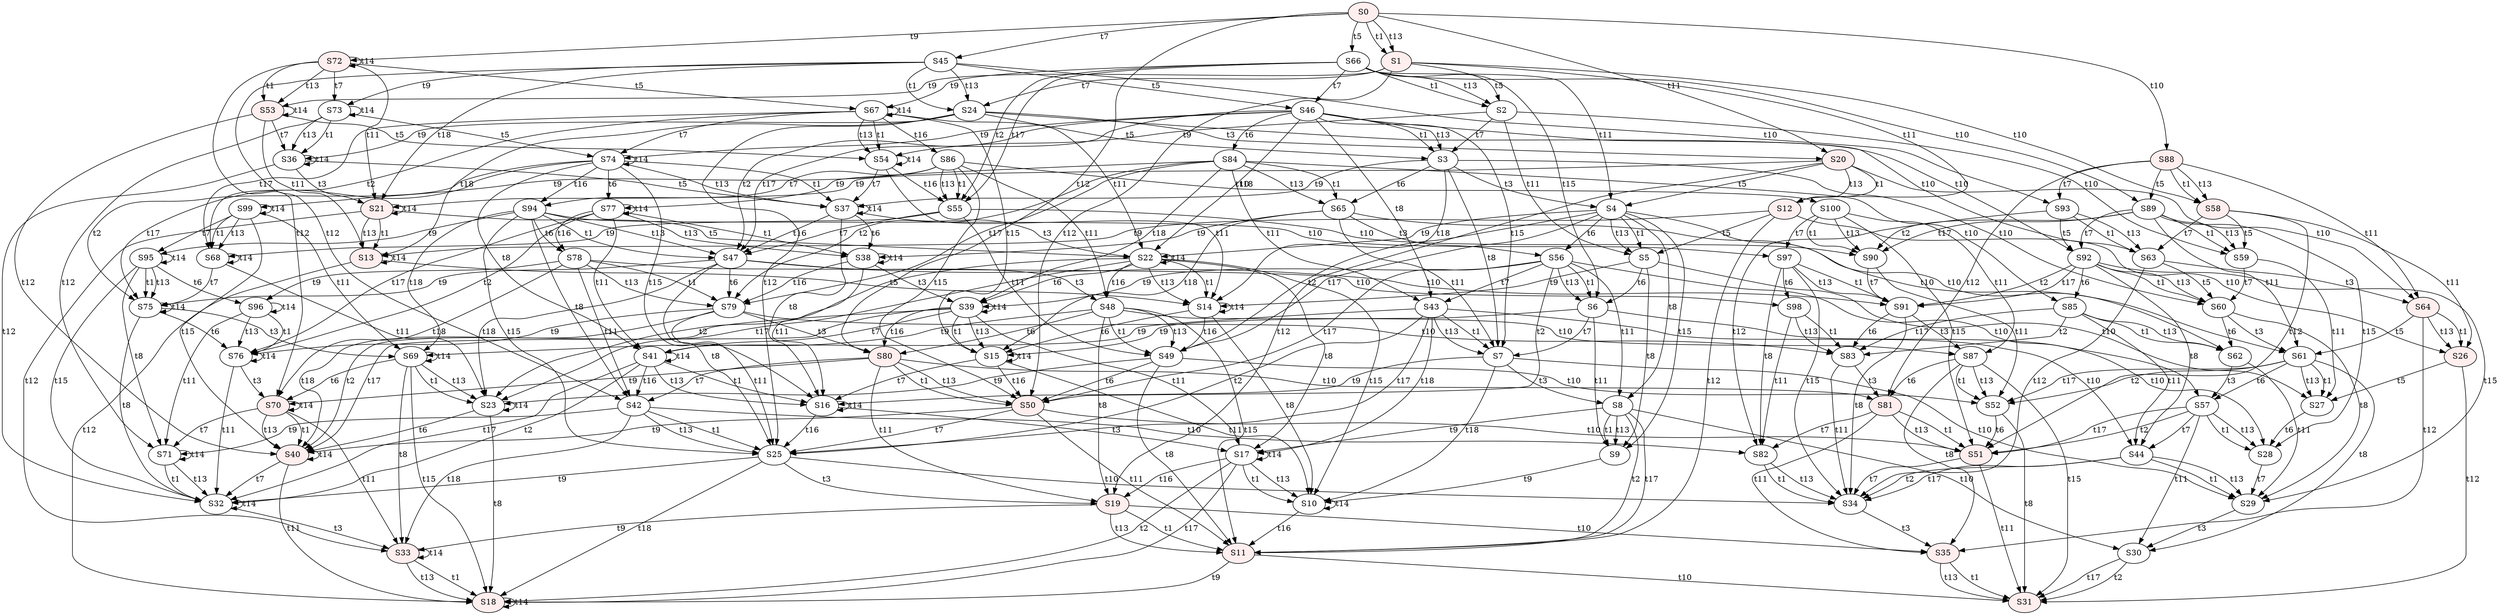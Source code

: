 digraph "SCdebug/0" {
node [fillcolor="#FFFFFF"]; S48 ;
node [fillcolor="#FFFFFF"]; S46 ;
node [fillcolor="#FFFFFF"]; S43 ;
node [fillcolor="#FFFFFF"]; S42 ;
node [style=filled fillcolor="#FFEEEE"]; S19 ;
node [fillcolor="#FFFFFF"]; S4 ;
node [fillcolor="#FFFFFF"]; S8 ;
node [fillcolor="#FFFFFF"]; S94 ;
node [fillcolor="#FFFFFF"]; S41 ;
node [style=filled fillcolor="#FFEEEE"]; S33 ;
node [fillcolor="#FFFFFF"]; S22 ;
node [fillcolor="#FFFFFF"]; S17 ;
node [fillcolor="#FFFFFF"]; S69 ;
node [fillcolor="#FFFFFF"]; S71 ;
node [fillcolor="#FFFFFF"]; S74 ;
node [fillcolor="#FFFFFF"]; S95 ;
node [fillcolor="#FFFFFF"]; S44 ;
node [style=filled fillcolor="#FFEEEE"]; S35 ;
node [fillcolor="#FFFFFF"]; S30 ;
node [fillcolor="#FFFFFF"]; S61 ;
node [fillcolor="#FFFFFF"]; S82 ;
node [fillcolor="#FFFFFF"]; S87 ;
node [fillcolor="#FFFFFF"]; S92 ;
node [fillcolor="#FFFFFF"]; S97 ;
node [style=filled fillcolor="#FFEEEE"]; S1 ;
node [style=filled fillcolor="#FFEEEE"]; S53 ;
node [style=filled fillcolor="#FFEEEE"]; S58 ;
node [fillcolor="#FFFFFF"]; S24 ;
node [style=filled fillcolor="#FFEEEE"]; S12 ;
node [fillcolor="#FFFFFF"]; S36 ;
node [style=filled fillcolor="#FFEEEE"]; S13 ;
node [style=filled fillcolor="#FFEEEE"]; S26 ;
node [fillcolor="#FFFFFF"]; S63 ;
node [style=filled fillcolor="#FFEEEE"]; S0 ;
node [style=filled fillcolor="#FFEEEE"]; S72 ;
node [style=filled fillcolor="#FFEEEE"]; S88 ;
node [fillcolor="#FFFFFF"]; S45 ;
node [style=filled fillcolor="#FFEEEE"]; S20 ;
node [style=filled fillcolor="#FFEEEE"]; S21 ;
node [fillcolor="#FFFFFF"]; S73 ;
node [style=filled fillcolor="#FFEEEE"]; S64 ;
node [fillcolor="#FFFFFF"]; S93 ;
node [fillcolor="#FFFFFF"]; S55 ;
node [style=filled fillcolor="#FFEEEE"]; S50 ;
node [fillcolor="#FFFFFF"]; S2 ;
node [fillcolor="#FFFFFF"]; S6 ;
node [fillcolor="#FFFFFF"]; S65 ;
node [fillcolor="#FFFFFF"]; S79 ;
node [fillcolor="#FFFFFF"]; S54 ;
node [style=filled fillcolor="#FFEEEE"]; S40 ;
node [fillcolor="#FFFFFF"]; S38 ;
node [fillcolor="#FFFFFF"]; S15 ;
node [fillcolor="#FFFFFF"]; S68 ;
node [fillcolor="#FFFFFF"]; S76 ;
node [style=filled fillcolor="#FFEEEE"]; S51 ;
node [fillcolor="#FFFFFF"]; S28 ;
node [fillcolor="#FFFFFF"]; S59 ;
node [fillcolor="#FFFFFF"]; S62 ;
node [fillcolor="#FFFFFF"]; S83 ;
node [fillcolor="#FFFFFF"]; S90 ;
node [fillcolor="#FFFFFF"]; S49 ;
node [fillcolor="#FFFFFF"]; S47 ;
node [fillcolor="#FFFFFF"]; S25 ;
node [fillcolor="#FFFFFF"]; S3 ;
node [fillcolor="#FFFFFF"]; S5 ;
node [fillcolor="#FFFFFF"]; S7 ;
node [fillcolor="#FFFFFF"]; S9 ;
node [style=filled fillcolor="#FFEEEE"]; S11 ;
node [fillcolor="#FFFFFF"]; S37 ;
node [fillcolor="#FFFFFF"]; S32 ;
node [fillcolor="#FFFFFF"]; S23 ;
node [fillcolor="#FFFFFF"]; S10 ;
node [fillcolor="#FFFFFF"]; S14 ;
node [fillcolor="#FFFFFF"]; S16 ;
node [style=filled fillcolor="#FFEEEE"]; S18 ;
node [fillcolor="#FFFFFF"]; S75 ;
node [fillcolor="#FFFFFF"]; S52 ;
node [fillcolor="#FFFFFF"]; S34 ;
node [style=filled fillcolor="#FFEEEE"]; S31 ;
node [fillcolor="#FFFFFF"]; S29 ;
node [fillcolor="#FFFFFF"]; S27 ;
node [fillcolor="#FFFFFF"]; S60 ;
node [fillcolor="#FFFFFF"]; S91 ;
node [fillcolor="#FFFFFF"]; S56 ;
node [fillcolor="#FFFFFF"]; S66 ;
node [fillcolor="#FFFFFF"]; S78 ;
node [style=filled fillcolor="#FFEEEE"]; S80 ;
node [fillcolor="#FFFFFF"]; S84 ;
node [fillcolor="#FFFFFF"]; S86 ;
node [fillcolor="#FFFFFF"]; S39 ;
node [fillcolor="#FFFFFF"]; S67 ;
node [style=filled fillcolor="#FFEEEE"]; S70 ;
node [fillcolor="#FFFFFF"]; S77 ;
node [fillcolor="#FFFFFF"]; S96 ;
node [fillcolor="#FFFFFF"]; S99 ;
node [fillcolor="#FFFFFF"]; S57 ;
node [style=filled fillcolor="#FFEEEE"]; S81 ;
node [fillcolor="#FFFFFF"]; S85 ;
node [fillcolor="#FFFFFF"]; S89 ;
node [fillcolor="#FFFFFF"]; S98 ;
node [fillcolor="#FFFFFF"]; S100 ;
S48 -> S80 [label=t6]
S48 -> S49 [label=t1]
S48 -> S49 [label=t13]
S48 -> S11 [label=t15]
S48 -> S87 [label=t10]
S48 -> S69 [label=t9]
S48 -> S19 [label=t8]
S46 -> S84 [label=t6]
S46 -> S47 [label=t2]
S46 -> S47 [label=t17]
S46 -> S3 [label=t1]
S46 -> S3 [label=t13]
S46 -> S7 [label=t15]
S46 -> S92 [label=t10]
S46 -> S22 [label=t18]
S46 -> S74 [label=t9]
S46 -> S43 [label=t8]
S43 -> S25 [label=t2]
S43 -> S25 [label=t17]
S43 -> S7 [label=t1]
S43 -> S7 [label=t13]
S43 -> S44 [label=t10]
S43 -> S41 [label=t9]
S43 -> S17 [label=t18]
S42 -> S25 [label=t1]
S42 -> S25 [label=t13]
S42 -> S82 [label=t10]
S42 -> S33 [label=t18]
S42 -> S71 [label=t9]
S19 -> S11 [label=t1]
S19 -> S11 [label=t13]
S19 -> S35 [label=t10]
S19 -> S33 [label=t9]
S4 -> S56 [label=t6]
S4 -> S49 [label=t2]
S4 -> S49 [label=t17]
S4 -> S5 [label=t1]
S4 -> S5 [label=t13]
S4 -> S9 [label=t15]
S4 -> S61 [label=t10]
S4 -> S22 [label=t9]
S4 -> S8 [label=t8]
S8 -> S9 [label=t1]
S8 -> S9 [label=t13]
S8 -> S11 [label=t2]
S8 -> S11 [label=t17]
S8 -> S30 [label=t10]
S8 -> S17 [label=t9]
S94 -> S78 [label=t6]
S94 -> S47 [label=t1]
S94 -> S47 [label=t13]
S94 -> S25 [label=t15]
S94 -> S97 [label=t10]
S94 -> S69 [label=t18]
S94 -> S95 [label=t9]
S94 -> S42 [label=t8]
S41 -> S32 [label=t2]
S41 -> S32 [label=t17]
S41 -> S16 [label=t1]
S41 -> S16 [label=t13]
S41 -> S41 [label=t14]
S41 -> S42 [label=t16]
S33 -> S18 [label=t1]
S33 -> S18 [label=t13]
S33 -> S33 [label=t14]
S22 -> S39 [label=t6]
S22 -> S23 [label=t2]
S22 -> S23 [label=t17]
S22 -> S10 [label=t15]
S22 -> S14 [label=t1]
S22 -> S14 [label=t13]
S22 -> S17 [label=t8]
S22 -> S22 [label=t14]
S22 -> S48 [label=t16]
S17 -> S10 [label=t1]
S17 -> S10 [label=t13]
S17 -> S18 [label=t2]
S17 -> S18 [label=t17]
S17 -> S17 [label=t14]
S17 -> S19 [label=t16]
S69 -> S70 [label=t6]
S69 -> S23 [label=t1]
S69 -> S23 [label=t13]
S69 -> S18 [label=t15]
S69 -> S33 [label=t8]
S69 -> S69 [label=t14]
S71 -> S32 [label=t1]
S71 -> S32 [label=t13]
S71 -> S71 [label=t14]
S74 -> S77 [label=t6]
S74 -> S37 [label=t1]
S74 -> S37 [label=t13]
S74 -> S16 [label=t15]
S74 -> S75 [label=t2]
S74 -> S75 [label=t17]
S74 -> S41 [label=t8]
S74 -> S74 [label=t14]
S74 -> S94 [label=t16]
S95 -> S96 [label=t6]
S95 -> S32 [label=t15]
S95 -> S75 [label=t1]
S95 -> S75 [label=t13]
S95 -> S71 [label=t8]
S95 -> S95 [label=t14]
S44 -> S34 [label=t2]
S44 -> S34 [label=t17]
S44 -> S29 [label=t1]
S44 -> S29 [label=t13]
S35 -> S31 [label=t1]
S35 -> S31 [label=t13]
S30 -> S31 [label=t2]
S30 -> S31 [label=t17]
S61 -> S57 [label=t6]
S61 -> S52 [label=t2]
S61 -> S52 [label=t17]
S61 -> S27 [label=t1]
S61 -> S27 [label=t13]
S61 -> S30 [label=t8]
S82 -> S34 [label=t1]
S82 -> S34 [label=t13]
S87 -> S81 [label=t6]
S87 -> S52 [label=t1]
S87 -> S52 [label=t13]
S87 -> S31 [label=t15]
S87 -> S35 [label=t8]
S92 -> S85 [label=t6]
S92 -> S29 [label=t15]
S92 -> S60 [label=t1]
S92 -> S60 [label=t13]
S92 -> S91 [label=t2]
S92 -> S91 [label=t17]
S92 -> S44 [label=t8]
S97 -> S98 [label=t6]
S97 -> S34 [label=t15]
S97 -> S91 [label=t1]
S97 -> S91 [label=t13]
S97 -> S82 [label=t8]
S1 -> S50 [label=t12]
S1 -> S2 [label=t5]
S1 -> S24 [label=t7]
S1 -> S12 [label=t11]
S1 -> S58 [label=t10]
S1 -> S53 [label=t9]
S53 -> S54 [label=t5]
S53 -> S40 [label=t12]
S53 -> S36 [label=t7]
S53 -> S13 [label=t11]
S53 -> S53 [label=t14]
S58 -> S51 [label=t12]
S58 -> S59 [label=t5]
S58 -> S26 [label=t11]
S58 -> S63 [label=t7]
S24 -> S25 [label=t12]
S24 -> S3 [label=t5]
S24 -> S20 [label=t3]
S24 -> S63 [label=t10]
S24 -> S36 [label=t9]
S24 -> S13 [label=t18]
S12 -> S5 [label=t5]
S12 -> S11 [label=t12]
S12 -> S26 [label=t10]
S12 -> S13 [label=t9]
S36 -> S37 [label=t5]
S36 -> S32 [label=t12]
S36 -> S21 [label=t3]
S36 -> S36 [label=t14]
S13 -> S14 [label=t5]
S13 -> S18 [label=t12]
S13 -> S13 [label=t14]
S26 -> S31 [label=t12]
S26 -> S27 [label=t5]
S63 -> S34 [label=t12]
S63 -> S60 [label=t5]
S63 -> S64 [label=t3]
S0 -> S66 [label=t5]
S0 -> S80 [label=t12]
S0 -> S45 [label=t7]
S0 -> S20 [label=t11]
S0 -> S88 [label=t10]
S0 -> S72 [label=t9]
S0 -> S1 [label=t1]
S0 -> S1 [label=t13]
S72 -> S67 [label=t5]
S72 -> S70 [label=t12]
S72 -> S21 [label=t11]
S72 -> S73 [label=t7]
S72 -> S53 [label=t1]
S72 -> S53 [label=t13]
S72 -> S72 [label=t14]
S88 -> S81 [label=t12]
S88 -> S89 [label=t5]
S88 -> S64 [label=t11]
S88 -> S93 [label=t7]
S88 -> S58 [label=t1]
S88 -> S58 [label=t13]
S45 -> S93 [label=t10]
S45 -> S21 [label=t18]
S45 -> S73 [label=t9]
S45 -> S24 [label=t1]
S45 -> S24 [label=t13]
S45 -> S46 [label=t5]
S45 -> S42 [label=t12]
S20 -> S64 [label=t10]
S20 -> S21 [label=t9]
S20 -> S12 [label=t1]
S20 -> S12 [label=t13]
S20 -> S4 [label=t5]
S20 -> S19 [label=t12]
S21 -> S13 [label=t1]
S21 -> S13 [label=t13]
S21 -> S22 [label=t5]
S21 -> S33 [label=t12]
S21 -> S21 [label=t14]
S73 -> S36 [label=t1]
S73 -> S36 [label=t13]
S73 -> S74 [label=t5]
S73 -> S71 [label=t12]
S73 -> S73 [label=t14]
S64 -> S26 [label=t1]
S64 -> S26 [label=t13]
S64 -> S61 [label=t5]
S64 -> S35 [label=t12]
S93 -> S63 [label=t1]
S93 -> S63 [label=t13]
S93 -> S92 [label=t5]
S93 -> S82 [label=t12]
S55 -> S49 [label=t11]
S55 -> S47 [label=t7]
S55 -> S90 [label=t10]
S55 -> S68 [label=t9]
S50 -> S25 [label=t7]
S50 -> S11 [label=t11]
S50 -> S51 [label=t10]
S50 -> S40 [label=t9]
S2 -> S3 [label=t7]
S2 -> S5 [label=t11]
S2 -> S59 [label=t10]
S2 -> S54 [label=t9]
S6 -> S7 [label=t7]
S6 -> S9 [label=t11]
S6 -> S28 [label=t10]
S6 -> S15 [label=t9]
S65 -> S56 [label=t3]
S65 -> S7 [label=t11]
S65 -> S62 [label=t10]
S65 -> S38 [label=t9]
S65 -> S15 [label=t18]
S79 -> S80 [label=t3]
S79 -> S25 [label=t11]
S79 -> S83 [label=t10]
S79 -> S40 [label=t18]
S79 -> S76 [label=t9]
S54 -> S37 [label=t7]
S54 -> S14 [label=t11]
S54 -> S54 [label=t14]
S54 -> S55 [label=t16]
S40 -> S32 [label=t7]
S40 -> S18 [label=t11]
S40 -> S40 [label=t14]
S38 -> S39 [label=t3]
S38 -> S16 [label=t11]
S38 -> S38 [label=t14]
S38 -> S79 [label=t16]
S15 -> S10 [label=t11]
S15 -> S16 [label=t7]
S15 -> S15 [label=t14]
S15 -> S50 [label=t16]
S68 -> S23 [label=t11]
S68 -> S75 [label=t7]
S68 -> S68 [label=t14]
S76 -> S70 [label=t3]
S76 -> S32 [label=t11]
S76 -> S76 [label=t14]
S51 -> S34 [label=t7]
S51 -> S31 [label=t11]
S28 -> S29 [label=t7]
S59 -> S27 [label=t11]
S59 -> S60 [label=t7]
S62 -> S57 [label=t3]
S62 -> S29 [label=t11]
S83 -> S81 [label=t3]
S83 -> S34 [label=t11]
S90 -> S52 [label=t11]
S90 -> S91 [label=t7]
S49 -> S52 [label=t10]
S49 -> S23 [label=t9]
S49 -> S50 [label=t6]
S49 -> S11 [label=t8]
S47 -> S91 [label=t10]
S47 -> S23 [label=t18]
S47 -> S75 [label=t9]
S47 -> S48 [label=t3]
S47 -> S79 [label=t6]
S47 -> S25 [label=t8]
S25 -> S34 [label=t10]
S25 -> S32 [label=t9]
S25 -> S18 [label=t18]
S25 -> S19 [label=t3]
S3 -> S60 [label=t10]
S3 -> S37 [label=t9]
S3 -> S14 [label=t18]
S3 -> S4 [label=t3]
S3 -> S65 [label=t6]
S3 -> S7 [label=t8]
S5 -> S27 [label=t10]
S5 -> S14 [label=t9]
S5 -> S6 [label=t6]
S5 -> S9 [label=t8]
S7 -> S29 [label=t10]
S7 -> S10 [label=t18]
S7 -> S16 [label=t9]
S7 -> S8 [label=t3]
S9 -> S10 [label=t9]
S11 -> S31 [label=t10]
S11 -> S18 [label=t9]
S37 -> S22 [label=t3]
S37 -> S38 [label=t6]
S37 -> S16 [label=t8]
S37 -> S37 [label=t14]
S37 -> S47 [label=t16]
S32 -> S33 [label=t3]
S32 -> S32 [label=t14]
S23 -> S40 [label=t6]
S23 -> S18 [label=t8]
S23 -> S23 [label=t14]
S10 -> S10 [label=t14]
S10 -> S11 [label=t16]
S14 -> S10 [label=t8]
S14 -> S15 [label=t6]
S14 -> S14 [label=t14]
S14 -> S49 [label=t16]
S16 -> S17 [label=t3]
S16 -> S16 [label=t14]
S16 -> S25 [label=t16]
S18 -> S18 [label=t14]
S75 -> S32 [label=t8]
S75 -> S69 [label=t3]
S75 -> S76 [label=t6]
S75 -> S75 [label=t14]
S52 -> S51 [label=t6]
S52 -> S31 [label=t8]
S34 -> S35 [label=t3]
S29 -> S30 [label=t3]
S27 -> S28 [label=t6]
S60 -> S29 [label=t8]
S60 -> S61 [label=t3]
S60 -> S62 [label=t6]
S91 -> S34 [label=t8]
S91 -> S87 [label=t3]
S91 -> S83 [label=t6]
S56 -> S57 [label=t10]
S56 -> S39 [label=t9]
S56 -> S6 [label=t1]
S56 -> S50 [label=t2]
S56 -> S6 [label=t13]
S56 -> S50 [label=t17]
S56 -> S43 [label=t7]
S56 -> S8 [label=t11]
S66 -> S89 [label=t10]
S66 -> S67 [label=t9]
S66 -> S2 [label=t1]
S66 -> S55 [label=t2]
S66 -> S2 [label=t13]
S66 -> S6 [label=t15]
S66 -> S55 [label=t17]
S66 -> S46 [label=t7]
S66 -> S4 [label=t11]
S78 -> S98 [label=t10]
S78 -> S70 [label=t18]
S78 -> S96 [label=t9]
S78 -> S79 [label=t1]
S78 -> S79 [label=t13]
S78 -> S42 [label=t11]
S80 -> S81 [label=t10]
S80 -> S70 [label=t9]
S80 -> S50 [label=t1]
S80 -> S50 [label=t13]
S80 -> S42 [label=t7]
S80 -> S19 [label=t11]
S84 -> S85 [label=t10]
S84 -> S39 [label=t18]
S84 -> S77 [label=t9]
S84 -> S65 [label=t1]
S84 -> S79 [label=t2]
S84 -> S65 [label=t13]
S84 -> S79 [label=t17]
S84 -> S43 [label=t11]
S86 -> S100 [label=t10]
S86 -> S99 [label=t9]
S86 -> S55 [label=t1]
S86 -> S55 [label=t13]
S86 -> S50 [label=t15]
S86 -> S94 [label=t7]
S86 -> S48 [label=t11]
S39 -> S15 [label=t1]
S39 -> S40 [label=t2]
S39 -> S15 [label=t13]
S39 -> S40 [label=t17]
S39 -> S41 [label=t7]
S39 -> S17 [label=t11]
S39 -> S39 [label=t14]
S39 -> S80 [label=t16]
S67 -> S54 [label=t1]
S67 -> S68 [label=t2]
S67 -> S54 [label=t13]
S67 -> S15 [label=t15]
S67 -> S68 [label=t17]
S67 -> S74 [label=t7]
S67 -> S22 [label=t11]
S67 -> S67 [label=t14]
S67 -> S86 [label=t16]
S70 -> S40 [label=t1]
S70 -> S40 [label=t13]
S70 -> S71 [label=t7]
S70 -> S33 [label=t11]
S70 -> S70 [label=t14]
S77 -> S38 [label=t1]
S77 -> S76 [label=t2]
S77 -> S38 [label=t13]
S77 -> S76 [label=t17]
S77 -> S41 [label=t11]
S77 -> S77 [label=t14]
S77 -> S78 [label=t16]
S96 -> S76 [label=t1]
S96 -> S76 [label=t13]
S96 -> S71 [label=t11]
S96 -> S96 [label=t14]
S99 -> S68 [label=t1]
S99 -> S68 [label=t13]
S99 -> S40 [label=t15]
S99 -> S95 [label=t7]
S99 -> S69 [label=t11]
S99 -> S99 [label=t14]
S57 -> S28 [label=t1]
S57 -> S51 [label=t2]
S57 -> S28 [label=t13]
S57 -> S51 [label=t17]
S57 -> S44 [label=t7]
S57 -> S30 [label=t11]
S81 -> S51 [label=t1]
S81 -> S51 [label=t13]
S81 -> S82 [label=t7]
S81 -> S35 [label=t11]
S85 -> S62 [label=t1]
S85 -> S83 [label=t2]
S85 -> S62 [label=t13]
S85 -> S83 [label=t17]
S85 -> S44 [label=t11]
S89 -> S59 [label=t1]
S89 -> S90 [label=t2]
S89 -> S59 [label=t13]
S89 -> S28 [label=t15]
S89 -> S90 [label=t17]
S89 -> S92 [label=t7]
S89 -> S61 [label=t11]
S98 -> S83 [label=t1]
S98 -> S83 [label=t13]
S98 -> S82 [label=t11]
S100 -> S90 [label=t1]
S100 -> S90 [label=t13]
S100 -> S51 [label=t15]
S100 -> S97 [label=t7]
S100 -> S87 [label=t11]
}